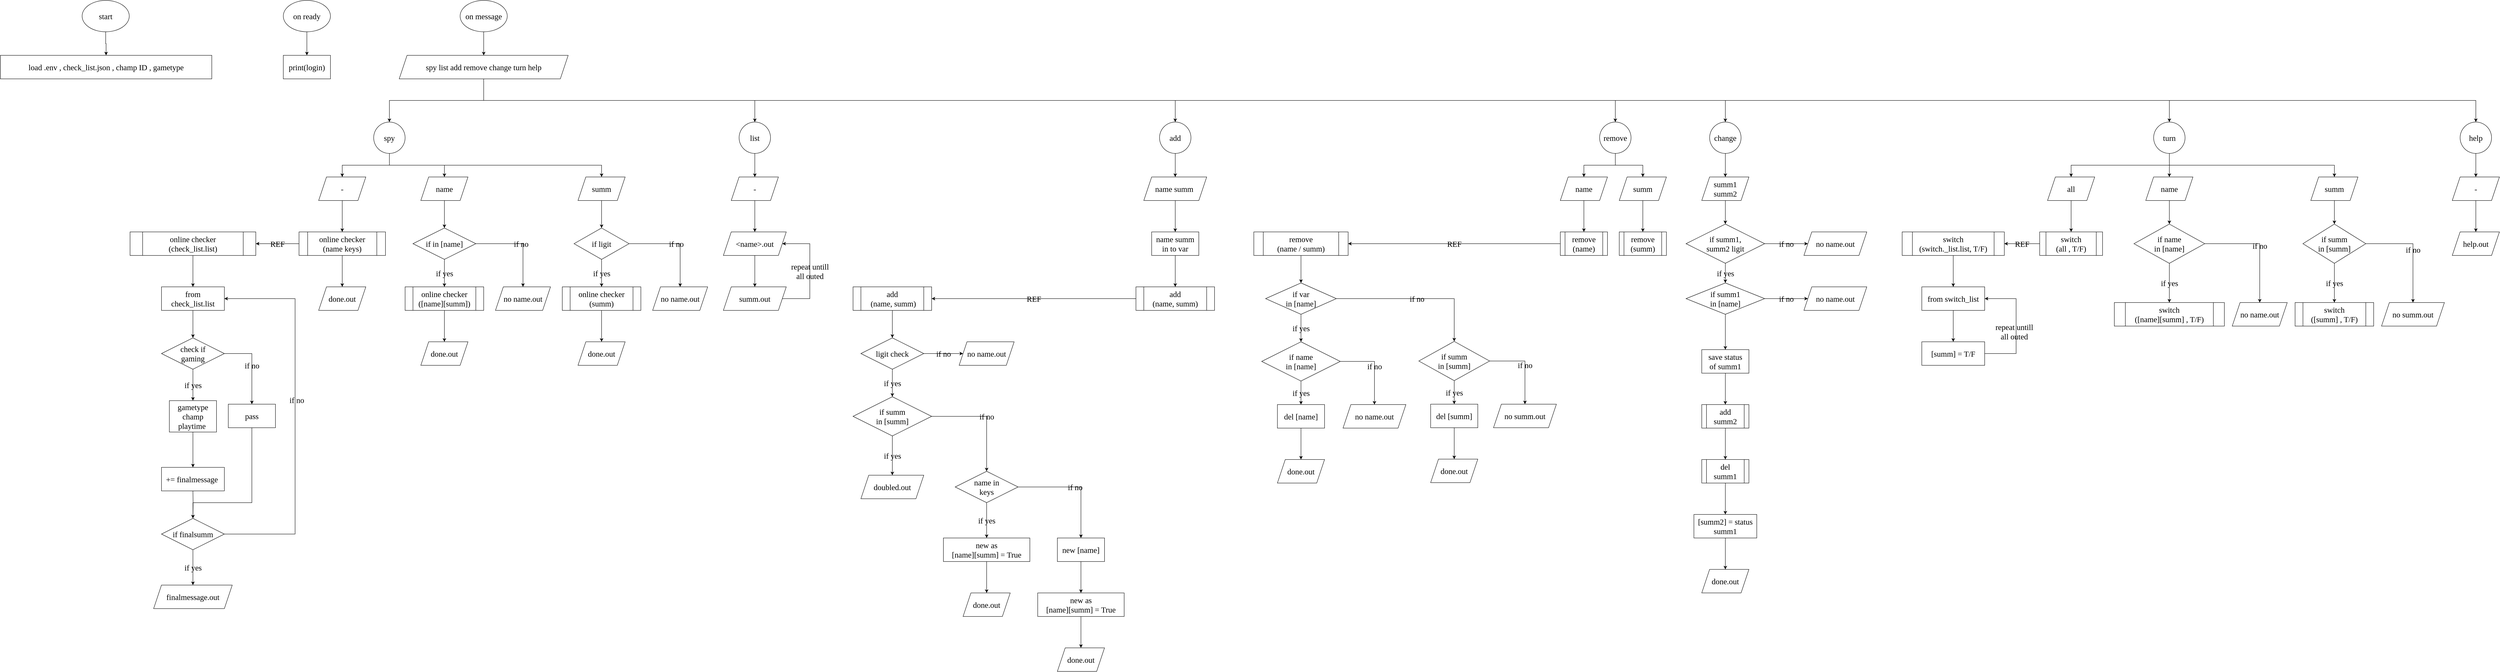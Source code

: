 <mxfile version="14.2.9" type="github">
  <diagram id="tX3UvdbEhSY9bGoHXd9f" name="Page-1">
    <mxGraphModel dx="2249" dy="762" grid="1" gridSize="10" guides="1" tooltips="1" connect="1" arrows="1" fold="1" page="1" pageScale="1" pageWidth="827" pageHeight="1169" background="none" math="0" shadow="0">
      <root>
        <mxCell id="0" />
        <mxCell id="1" parent="0" />
        <mxCell id="SMjvtxCN79PIYDQmCma3-111" value="&amp;nbsp;" style="edgeStyle=orthogonalEdgeStyle;rounded=0;orthogonalLoop=1;jettySize=auto;html=1;fontSize=20;fontFamily=Comic Sans MS;labelBackgroundColor=none;" parent="1" source="05Unn5bryS2KY0BGo1Cg-1" target="SMjvtxCN79PIYDQmCma3-110" edge="1">
          <mxGeometry relative="1" as="geometry" />
        </mxCell>
        <mxCell id="05Unn5bryS2KY0BGo1Cg-1" value="&lt;font style=&quot;font-size: 20px;&quot;&gt;start&lt;/font&gt;" style="ellipse;whiteSpace=wrap;html=1;fontSize=20;fontFamily=Comic Sans MS;fontStyle=0;labelBackgroundColor=none;" parent="1" vertex="1">
          <mxGeometry x="-582" y="130" width="120" height="80" as="geometry" />
        </mxCell>
        <mxCell id="vZP44o0aaJOrGxUDmJDb-39" style="edgeStyle=orthogonalEdgeStyle;rounded=0;orthogonalLoop=1;jettySize=auto;html=1;exitX=0.5;exitY=1;exitDx=0;exitDy=0;fontFamily=Comic Sans MS;fontSize=20;labelBackgroundColor=none;" parent="1" source="vZP44o0aaJOrGxUDmJDb-7" target="vZP44o0aaJOrGxUDmJDb-15" edge="1">
          <mxGeometry relative="1" as="geometry" />
        </mxCell>
        <mxCell id="vZP44o0aaJOrGxUDmJDb-40" style="edgeStyle=orthogonalEdgeStyle;rounded=0;orthogonalLoop=1;jettySize=auto;html=1;exitX=0.5;exitY=1;exitDx=0;exitDy=0;fontFamily=Comic Sans MS;fontSize=20;labelBackgroundColor=none;" parent="1" source="vZP44o0aaJOrGxUDmJDb-7" target="vZP44o0aaJOrGxUDmJDb-21" edge="1">
          <mxGeometry relative="1" as="geometry" />
        </mxCell>
        <mxCell id="vZP44o0aaJOrGxUDmJDb-41" style="edgeStyle=orthogonalEdgeStyle;rounded=0;orthogonalLoop=1;jettySize=auto;html=1;exitX=0.5;exitY=1;exitDx=0;exitDy=0;fontFamily=Comic Sans MS;fontSize=20;labelBackgroundColor=none;" parent="1" source="vZP44o0aaJOrGxUDmJDb-7" target="vZP44o0aaJOrGxUDmJDb-26" edge="1">
          <mxGeometry relative="1" as="geometry" />
        </mxCell>
        <mxCell id="vZP44o0aaJOrGxUDmJDb-42" style="edgeStyle=orthogonalEdgeStyle;rounded=0;orthogonalLoop=1;jettySize=auto;html=1;exitX=0.5;exitY=1;exitDx=0;exitDy=0;fontFamily=Comic Sans MS;fontSize=20;labelBackgroundColor=none;" parent="1" source="vZP44o0aaJOrGxUDmJDb-7" target="vZP44o0aaJOrGxUDmJDb-27" edge="1">
          <mxGeometry relative="1" as="geometry" />
        </mxCell>
        <mxCell id="vZP44o0aaJOrGxUDmJDb-43" style="edgeStyle=orthogonalEdgeStyle;rounded=0;orthogonalLoop=1;jettySize=auto;html=1;exitX=0.5;exitY=1;exitDx=0;exitDy=0;fontFamily=Comic Sans MS;fontSize=20;labelBackgroundColor=none;" parent="1" source="vZP44o0aaJOrGxUDmJDb-7" target="vZP44o0aaJOrGxUDmJDb-28" edge="1">
          <mxGeometry relative="1" as="geometry" />
        </mxCell>
        <mxCell id="vZP44o0aaJOrGxUDmJDb-44" style="edgeStyle=orthogonalEdgeStyle;rounded=0;orthogonalLoop=1;jettySize=auto;html=1;exitX=0.5;exitY=1;exitDx=0;exitDy=0;fontFamily=Comic Sans MS;fontSize=20;labelBackgroundColor=none;" parent="1" source="vZP44o0aaJOrGxUDmJDb-7" target="vZP44o0aaJOrGxUDmJDb-29" edge="1">
          <mxGeometry relative="1" as="geometry" />
        </mxCell>
        <mxCell id="vZP44o0aaJOrGxUDmJDb-45" style="edgeStyle=orthogonalEdgeStyle;rounded=0;orthogonalLoop=1;jettySize=auto;html=1;exitX=0.5;exitY=1;exitDx=0;exitDy=0;fontFamily=Comic Sans MS;fontSize=20;labelBackgroundColor=none;" parent="1" source="vZP44o0aaJOrGxUDmJDb-7" target="vZP44o0aaJOrGxUDmJDb-30" edge="1">
          <mxGeometry relative="1" as="geometry" />
        </mxCell>
        <mxCell id="vZP44o0aaJOrGxUDmJDb-7" value="spy list add remove change turn help" style="shape=parallelogram;perimeter=parallelogramPerimeter;whiteSpace=wrap;html=1;fixedSize=1;fontFamily=Comic Sans MS;fontSize=20;fontStyle=0;labelBackgroundColor=none;" parent="1" vertex="1">
          <mxGeometry x="225" y="270" width="430" height="60" as="geometry" />
        </mxCell>
        <mxCell id="vZP44o0aaJOrGxUDmJDb-125" value="" style="edgeStyle=orthogonalEdgeStyle;rounded=0;orthogonalLoop=1;jettySize=auto;html=1;fontFamily=Comic Sans MS;fontSize=20;labelBackgroundColor=none;" parent="1" source="vZP44o0aaJOrGxUDmJDb-9" target="vZP44o0aaJOrGxUDmJDb-124" edge="1">
          <mxGeometry relative="1" as="geometry" />
        </mxCell>
        <mxCell id="vZP44o0aaJOrGxUDmJDb-9" value="-" style="shape=parallelogram;perimeter=parallelogramPerimeter;whiteSpace=wrap;html=1;fixedSize=1;fontFamily=Comic Sans MS;fontSize=20;fontStyle=0;labelBackgroundColor=none;" parent="1" vertex="1">
          <mxGeometry x="20" y="580" width="120" height="60" as="geometry" />
        </mxCell>
        <mxCell id="vZP44o0aaJOrGxUDmJDb-139" value="" style="edgeStyle=orthogonalEdgeStyle;rounded=0;orthogonalLoop=1;jettySize=auto;html=1;fontFamily=Comic Sans MS;fontSize=20;labelBackgroundColor=none;" parent="1" source="vZP44o0aaJOrGxUDmJDb-11" target="vZP44o0aaJOrGxUDmJDb-138" edge="1">
          <mxGeometry relative="1" as="geometry" />
        </mxCell>
        <mxCell id="vZP44o0aaJOrGxUDmJDb-11" value="name" style="shape=parallelogram;perimeter=parallelogramPerimeter;whiteSpace=wrap;html=1;fixedSize=1;fontFamily=Comic Sans MS;fontSize=20;fontStyle=0;labelBackgroundColor=none;" parent="1" vertex="1">
          <mxGeometry x="280" y="580" width="120" height="60" as="geometry" />
        </mxCell>
        <mxCell id="vZP44o0aaJOrGxUDmJDb-131" value="" style="edgeStyle=orthogonalEdgeStyle;rounded=0;orthogonalLoop=1;jettySize=auto;html=1;fontFamily=Comic Sans MS;fontSize=20;labelBackgroundColor=none;" parent="1" source="vZP44o0aaJOrGxUDmJDb-13" target="vZP44o0aaJOrGxUDmJDb-130" edge="1">
          <mxGeometry relative="1" as="geometry" />
        </mxCell>
        <mxCell id="vZP44o0aaJOrGxUDmJDb-13" value="summ" style="shape=parallelogram;perimeter=parallelogramPerimeter;whiteSpace=wrap;html=1;fixedSize=1;fontFamily=Comic Sans MS;fontSize=20;fontStyle=0;labelBackgroundColor=none;" parent="1" vertex="1">
          <mxGeometry x="680" y="580" width="120" height="60" as="geometry" />
        </mxCell>
        <mxCell id="vZP44o0aaJOrGxUDmJDb-46" style="edgeStyle=orthogonalEdgeStyle;rounded=0;orthogonalLoop=1;jettySize=auto;html=1;exitX=0.5;exitY=1;exitDx=0;exitDy=0;fontFamily=Comic Sans MS;fontSize=20;labelBackgroundColor=none;" parent="1" source="vZP44o0aaJOrGxUDmJDb-15" target="vZP44o0aaJOrGxUDmJDb-9" edge="1">
          <mxGeometry relative="1" as="geometry" />
        </mxCell>
        <mxCell id="vZP44o0aaJOrGxUDmJDb-47" style="edgeStyle=orthogonalEdgeStyle;rounded=0;orthogonalLoop=1;jettySize=auto;html=1;exitX=0.5;exitY=1;exitDx=0;exitDy=0;fontFamily=Comic Sans MS;fontSize=20;labelBackgroundColor=none;" parent="1" source="vZP44o0aaJOrGxUDmJDb-15" target="vZP44o0aaJOrGxUDmJDb-11" edge="1">
          <mxGeometry relative="1" as="geometry" />
        </mxCell>
        <mxCell id="vZP44o0aaJOrGxUDmJDb-48" style="edgeStyle=orthogonalEdgeStyle;rounded=0;orthogonalLoop=1;jettySize=auto;html=1;exitX=0.5;exitY=1;exitDx=0;exitDy=0;fontFamily=Comic Sans MS;fontSize=20;labelBackgroundColor=none;" parent="1" source="vZP44o0aaJOrGxUDmJDb-15" target="vZP44o0aaJOrGxUDmJDb-13" edge="1">
          <mxGeometry relative="1" as="geometry" />
        </mxCell>
        <mxCell id="vZP44o0aaJOrGxUDmJDb-15" value="spy" style="ellipse;whiteSpace=wrap;html=1;aspect=fixed;labelBackgroundColor=none;fontSize=20;fontFamily=Comic Sans MS;horizontal=1;verticalAlign=middle;" parent="1" vertex="1">
          <mxGeometry x="160" y="440" width="80" height="80" as="geometry" />
        </mxCell>
        <mxCell id="vZP44o0aaJOrGxUDmJDb-49" style="edgeStyle=orthogonalEdgeStyle;rounded=0;orthogonalLoop=1;jettySize=auto;html=1;exitX=0.5;exitY=1;exitDx=0;exitDy=0;fontFamily=Comic Sans MS;fontSize=20;labelBackgroundColor=none;" parent="1" source="vZP44o0aaJOrGxUDmJDb-21" target="vZP44o0aaJOrGxUDmJDb-23" edge="1">
          <mxGeometry relative="1" as="geometry" />
        </mxCell>
        <mxCell id="vZP44o0aaJOrGxUDmJDb-21" value="list" style="ellipse;whiteSpace=wrap;html=1;aspect=fixed;fontSize=20;fontFamily=Comic Sans MS;labelBackgroundColor=none;" parent="1" vertex="1">
          <mxGeometry x="1090" y="440" width="80" height="80" as="geometry" />
        </mxCell>
        <mxCell id="vZP44o0aaJOrGxUDmJDb-86" value="" style="edgeStyle=orthogonalEdgeStyle;rounded=0;orthogonalLoop=1;jettySize=auto;html=1;fontFamily=Comic Sans MS;fontSize=20;labelBackgroundColor=none;" parent="1" source="vZP44o0aaJOrGxUDmJDb-23" target="vZP44o0aaJOrGxUDmJDb-85" edge="1">
          <mxGeometry relative="1" as="geometry" />
        </mxCell>
        <mxCell id="vZP44o0aaJOrGxUDmJDb-23" value="-" style="shape=parallelogram;perimeter=parallelogramPerimeter;whiteSpace=wrap;html=1;fixedSize=1;fontSize=20;fontFamily=Comic Sans MS;labelBackgroundColor=none;" parent="1" vertex="1">
          <mxGeometry x="1070" y="580" width="120" height="60" as="geometry" />
        </mxCell>
        <mxCell id="vZP44o0aaJOrGxUDmJDb-50" style="edgeStyle=orthogonalEdgeStyle;rounded=0;orthogonalLoop=1;jettySize=auto;html=1;fontFamily=Comic Sans MS;fontSize=20;labelBackgroundColor=none;" parent="1" source="vZP44o0aaJOrGxUDmJDb-26" target="vZP44o0aaJOrGxUDmJDb-31" edge="1">
          <mxGeometry relative="1" as="geometry" />
        </mxCell>
        <mxCell id="vZP44o0aaJOrGxUDmJDb-26" value="add" style="ellipse;whiteSpace=wrap;html=1;aspect=fixed;labelBackgroundColor=none;fontFamily=Comic Sans MS;fontSize=20;" parent="1" vertex="1">
          <mxGeometry x="2160" y="440" width="80" height="80" as="geometry" />
        </mxCell>
        <mxCell id="vZP44o0aaJOrGxUDmJDb-51" style="edgeStyle=orthogonalEdgeStyle;rounded=0;orthogonalLoop=1;jettySize=auto;html=1;fontFamily=Comic Sans MS;fontSize=20;labelBackgroundColor=none;" parent="1" source="vZP44o0aaJOrGxUDmJDb-27" target="vZP44o0aaJOrGxUDmJDb-32" edge="1">
          <mxGeometry relative="1" as="geometry" />
        </mxCell>
        <mxCell id="vZP44o0aaJOrGxUDmJDb-52" style="edgeStyle=orthogonalEdgeStyle;rounded=0;orthogonalLoop=1;jettySize=auto;html=1;exitX=0.5;exitY=1;exitDx=0;exitDy=0;fontFamily=Comic Sans MS;fontSize=20;labelBackgroundColor=none;" parent="1" source="vZP44o0aaJOrGxUDmJDb-27" target="vZP44o0aaJOrGxUDmJDb-33" edge="1">
          <mxGeometry relative="1" as="geometry" />
        </mxCell>
        <mxCell id="vZP44o0aaJOrGxUDmJDb-27" value="remove" style="ellipse;whiteSpace=wrap;html=1;aspect=fixed;fontSize=20;fontFamily=Comic Sans MS;labelBackgroundColor=none;" parent="1" vertex="1">
          <mxGeometry x="3280" y="440" width="80" height="80" as="geometry" />
        </mxCell>
        <mxCell id="vZP44o0aaJOrGxUDmJDb-53" style="edgeStyle=orthogonalEdgeStyle;rounded=0;orthogonalLoop=1;jettySize=auto;html=1;fontFamily=Comic Sans MS;fontSize=20;labelBackgroundColor=none;" parent="1" source="vZP44o0aaJOrGxUDmJDb-28" target="vZP44o0aaJOrGxUDmJDb-34" edge="1">
          <mxGeometry relative="1" as="geometry" />
        </mxCell>
        <mxCell id="vZP44o0aaJOrGxUDmJDb-28" value="change" style="ellipse;whiteSpace=wrap;html=1;aspect=fixed;labelBackgroundColor=none;fontFamily=Comic Sans MS;fontSize=20;" parent="1" vertex="1">
          <mxGeometry x="3560" y="440" width="80" height="80" as="geometry" />
        </mxCell>
        <mxCell id="vZP44o0aaJOrGxUDmJDb-55" style="edgeStyle=orthogonalEdgeStyle;rounded=0;orthogonalLoop=1;jettySize=auto;html=1;exitX=0.5;exitY=1;exitDx=0;exitDy=0;fontFamily=Comic Sans MS;fontSize=20;labelBackgroundColor=none;" parent="1" source="vZP44o0aaJOrGxUDmJDb-29" target="vZP44o0aaJOrGxUDmJDb-36" edge="1">
          <mxGeometry relative="1" as="geometry" />
        </mxCell>
        <mxCell id="vZP44o0aaJOrGxUDmJDb-56" style="edgeStyle=orthogonalEdgeStyle;rounded=0;orthogonalLoop=1;jettySize=auto;html=1;exitX=0.5;exitY=1;exitDx=0;exitDy=0;fontFamily=Comic Sans MS;fontSize=20;labelBackgroundColor=none;" parent="1" source="vZP44o0aaJOrGxUDmJDb-29" target="vZP44o0aaJOrGxUDmJDb-35" edge="1">
          <mxGeometry relative="1" as="geometry" />
        </mxCell>
        <mxCell id="vZP44o0aaJOrGxUDmJDb-57" style="edgeStyle=orthogonalEdgeStyle;rounded=0;orthogonalLoop=1;jettySize=auto;html=1;exitX=0.5;exitY=1;exitDx=0;exitDy=0;fontFamily=Comic Sans MS;fontSize=20;labelBackgroundColor=none;" parent="1" source="vZP44o0aaJOrGxUDmJDb-29" target="vZP44o0aaJOrGxUDmJDb-37" edge="1">
          <mxGeometry relative="1" as="geometry" />
        </mxCell>
        <mxCell id="vZP44o0aaJOrGxUDmJDb-29" value="turn" style="ellipse;whiteSpace=wrap;html=1;aspect=fixed;labelBackgroundColor=none;fontFamily=Comic Sans MS;fontSize=20;" parent="1" vertex="1">
          <mxGeometry x="4690" y="440" width="80" height="80" as="geometry" />
        </mxCell>
        <mxCell id="vZP44o0aaJOrGxUDmJDb-58" style="edgeStyle=orthogonalEdgeStyle;rounded=0;orthogonalLoop=1;jettySize=auto;html=1;exitX=0.5;exitY=1;exitDx=0;exitDy=0;fontFamily=Comic Sans MS;fontSize=20;labelBackgroundColor=none;" parent="1" source="vZP44o0aaJOrGxUDmJDb-30" target="vZP44o0aaJOrGxUDmJDb-38" edge="1">
          <mxGeometry relative="1" as="geometry" />
        </mxCell>
        <mxCell id="vZP44o0aaJOrGxUDmJDb-30" value="help" style="ellipse;whiteSpace=wrap;html=1;aspect=fixed;labelBackgroundColor=none;fontFamily=Comic Sans MS;fontSize=20;" parent="1" vertex="1">
          <mxGeometry x="5470" y="440" width="80" height="80" as="geometry" />
        </mxCell>
        <mxCell id="vZP44o0aaJOrGxUDmJDb-62" value="" style="edgeStyle=orthogonalEdgeStyle;rounded=0;orthogonalLoop=1;jettySize=auto;html=1;fontFamily=Comic Sans MS;fontSize=20;labelBackgroundColor=none;" parent="1" source="vZP44o0aaJOrGxUDmJDb-31" target="vZP44o0aaJOrGxUDmJDb-61" edge="1">
          <mxGeometry relative="1" as="geometry" />
        </mxCell>
        <mxCell id="vZP44o0aaJOrGxUDmJDb-31" value="name summ&amp;nbsp;" style="shape=parallelogram;perimeter=parallelogramPerimeter;whiteSpace=wrap;html=1;fixedSize=1;labelBackgroundColor=none;fontFamily=Comic Sans MS;fontSize=20;" parent="1" vertex="1">
          <mxGeometry x="2120" y="580" width="160" height="60" as="geometry" />
        </mxCell>
        <mxCell id="SMjvtxCN79PIYDQmCma3-76" value="" style="edgeStyle=orthogonalEdgeStyle;rounded=0;orthogonalLoop=1;jettySize=auto;html=1;fontSize=20;fontFamily=Comic Sans MS;labelBackgroundColor=none;" parent="1" source="vZP44o0aaJOrGxUDmJDb-32" target="SMjvtxCN79PIYDQmCma3-75" edge="1">
          <mxGeometry relative="1" as="geometry" />
        </mxCell>
        <mxCell id="vZP44o0aaJOrGxUDmJDb-32" value="name" style="shape=parallelogram;perimeter=parallelogramPerimeter;whiteSpace=wrap;html=1;fixedSize=1;labelBackgroundColor=none;fontFamily=Comic Sans MS;fontSize=20;" parent="1" vertex="1">
          <mxGeometry x="3180" y="580" width="120" height="60" as="geometry" />
        </mxCell>
        <mxCell id="SMjvtxCN79PIYDQmCma3-78" value="" style="edgeStyle=orthogonalEdgeStyle;rounded=0;orthogonalLoop=1;jettySize=auto;html=1;fontSize=20;fontFamily=Comic Sans MS;labelBackgroundColor=none;" parent="1" source="vZP44o0aaJOrGxUDmJDb-33" target="SMjvtxCN79PIYDQmCma3-77" edge="1">
          <mxGeometry relative="1" as="geometry" />
        </mxCell>
        <mxCell id="vZP44o0aaJOrGxUDmJDb-33" value="summ" style="shape=parallelogram;perimeter=parallelogramPerimeter;whiteSpace=wrap;html=1;fixedSize=1;labelBackgroundColor=none;fontFamily=Comic Sans MS;fontSize=20;" parent="1" vertex="1">
          <mxGeometry x="3330" y="580" width="120" height="60" as="geometry" />
        </mxCell>
        <mxCell id="SMjvtxCN79PIYDQmCma3-40" value="" style="edgeStyle=orthogonalEdgeStyle;rounded=0;orthogonalLoop=1;jettySize=auto;html=1;fontSize=20;fontFamily=Comic Sans MS;labelBackgroundColor=none;" parent="1" source="vZP44o0aaJOrGxUDmJDb-34" target="SMjvtxCN79PIYDQmCma3-39" edge="1">
          <mxGeometry relative="1" as="geometry" />
        </mxCell>
        <mxCell id="vZP44o0aaJOrGxUDmJDb-34" value="summ1&lt;br style=&quot;font-size: 20px;&quot;&gt;summ2" style="shape=parallelogram;perimeter=parallelogramPerimeter;whiteSpace=wrap;html=1;fixedSize=1;labelBackgroundColor=none;fontFamily=Comic Sans MS;fontSize=20;" parent="1" vertex="1">
          <mxGeometry x="3540" y="580" width="120" height="60" as="geometry" />
        </mxCell>
        <mxCell id="SMjvtxCN79PIYDQmCma3-95" value="" style="edgeStyle=orthogonalEdgeStyle;rounded=0;orthogonalLoop=1;jettySize=auto;html=1;fontSize=20;fontFamily=Comic Sans MS;labelBackgroundColor=none;" parent="1" source="vZP44o0aaJOrGxUDmJDb-35" target="SMjvtxCN79PIYDQmCma3-94" edge="1">
          <mxGeometry relative="1" as="geometry" />
        </mxCell>
        <mxCell id="vZP44o0aaJOrGxUDmJDb-35" value="all" style="shape=parallelogram;perimeter=parallelogramPerimeter;whiteSpace=wrap;html=1;fixedSize=1;labelBackgroundColor=none;fontFamily=Comic Sans MS;fontSize=20;" parent="1" vertex="1">
          <mxGeometry x="4420" y="580" width="120" height="60" as="geometry" />
        </mxCell>
        <mxCell id="SMjvtxCN79PIYDQmCma3-97" value="" style="edgeStyle=orthogonalEdgeStyle;rounded=0;orthogonalLoop=1;jettySize=auto;html=1;fontSize=20;fontFamily=Comic Sans MS;labelBackgroundColor=none;" parent="1" source="vZP44o0aaJOrGxUDmJDb-36" target="SMjvtxCN79PIYDQmCma3-96" edge="1">
          <mxGeometry relative="1" as="geometry" />
        </mxCell>
        <mxCell id="vZP44o0aaJOrGxUDmJDb-36" value="name" style="shape=parallelogram;perimeter=parallelogramPerimeter;whiteSpace=wrap;html=1;fixedSize=1;labelBackgroundColor=none;fontFamily=Comic Sans MS;fontSize=20;" parent="1" vertex="1">
          <mxGeometry x="4670" y="580" width="120" height="60" as="geometry" />
        </mxCell>
        <mxCell id="SMjvtxCN79PIYDQmCma3-104" value="" style="edgeStyle=orthogonalEdgeStyle;rounded=0;orthogonalLoop=1;jettySize=auto;html=1;fontSize=20;fontFamily=Comic Sans MS;labelBackgroundColor=none;" parent="1" source="vZP44o0aaJOrGxUDmJDb-37" target="SMjvtxCN79PIYDQmCma3-103" edge="1">
          <mxGeometry relative="1" as="geometry" />
        </mxCell>
        <mxCell id="vZP44o0aaJOrGxUDmJDb-37" value="summ" style="shape=parallelogram;perimeter=parallelogramPerimeter;whiteSpace=wrap;html=1;fixedSize=1;labelBackgroundColor=none;fontFamily=Comic Sans MS;fontSize=20;" parent="1" vertex="1">
          <mxGeometry x="5090" y="580" width="120" height="60" as="geometry" />
        </mxCell>
        <mxCell id="vZP44o0aaJOrGxUDmJDb-60" value="" style="edgeStyle=orthogonalEdgeStyle;rounded=0;orthogonalLoop=1;jettySize=auto;html=1;fontFamily=Comic Sans MS;fontSize=20;labelBackgroundColor=none;" parent="1" source="vZP44o0aaJOrGxUDmJDb-38" target="vZP44o0aaJOrGxUDmJDb-59" edge="1">
          <mxGeometry relative="1" as="geometry" />
        </mxCell>
        <mxCell id="vZP44o0aaJOrGxUDmJDb-38" value="-" style="shape=parallelogram;perimeter=parallelogramPerimeter;whiteSpace=wrap;html=1;fixedSize=1;labelBackgroundColor=none;fontFamily=Comic Sans MS;fontSize=20;" parent="1" vertex="1">
          <mxGeometry x="5450" y="580" width="120" height="60" as="geometry" />
        </mxCell>
        <mxCell id="vZP44o0aaJOrGxUDmJDb-59" value="help.out" style="shape=parallelogram;perimeter=parallelogramPerimeter;whiteSpace=wrap;html=1;fixedSize=1;labelBackgroundColor=none;fontFamily=Comic Sans MS;fontSize=20;" parent="1" vertex="1">
          <mxGeometry x="5450" y="720" width="120" height="60" as="geometry" />
        </mxCell>
        <mxCell id="SMjvtxCN79PIYDQmCma3-67" value="" style="edgeStyle=orthogonalEdgeStyle;rounded=0;orthogonalLoop=1;jettySize=auto;html=1;fontSize=20;fontFamily=Comic Sans MS;labelBackgroundColor=none;" parent="1" source="vZP44o0aaJOrGxUDmJDb-61" target="SMjvtxCN79PIYDQmCma3-66" edge="1">
          <mxGeometry relative="1" as="geometry" />
        </mxCell>
        <mxCell id="vZP44o0aaJOrGxUDmJDb-61" value="name summ&lt;br style=&quot;font-size: 20px;&quot;&gt;in to var" style="whiteSpace=wrap;html=1;fontFamily=Comic Sans MS;fontSize=20;labelBackgroundColor=none;" parent="1" vertex="1">
          <mxGeometry x="2140" y="720" width="120" height="60" as="geometry" />
        </mxCell>
        <mxCell id="vZP44o0aaJOrGxUDmJDb-80" value="if no" style="edgeStyle=orthogonalEdgeStyle;rounded=0;orthogonalLoop=1;jettySize=auto;html=1;fontFamily=Comic Sans MS;fontSize=20;labelBackgroundColor=none;" parent="1" source="vZP44o0aaJOrGxUDmJDb-63" target="vZP44o0aaJOrGxUDmJDb-79" edge="1">
          <mxGeometry relative="1" as="geometry" />
        </mxCell>
        <mxCell id="SMjvtxCN79PIYDQmCma3-60" value="if yes" style="edgeStyle=orthogonalEdgeStyle;rounded=0;orthogonalLoop=1;jettySize=auto;html=1;fontSize=20;fontFamily=Comic Sans MS;labelBackgroundColor=none;" parent="1" source="vZP44o0aaJOrGxUDmJDb-63" target="SMjvtxCN79PIYDQmCma3-59" edge="1">
          <mxGeometry relative="1" as="geometry" />
        </mxCell>
        <mxCell id="vZP44o0aaJOrGxUDmJDb-63" value="ligit check" style="rhombus;whiteSpace=wrap;html=1;fontFamily=Comic Sans MS;fontSize=20;labelBackgroundColor=none;" parent="1" vertex="1">
          <mxGeometry x="1400" y="990" width="160" height="80" as="geometry" />
        </mxCell>
        <mxCell id="vZP44o0aaJOrGxUDmJDb-78" value="if yes" style="edgeStyle=orthogonalEdgeStyle;rounded=0;orthogonalLoop=1;jettySize=auto;html=1;fontFamily=Comic Sans MS;fontSize=20;labelBackgroundColor=none;" parent="1" source="vZP44o0aaJOrGxUDmJDb-73" target="vZP44o0aaJOrGxUDmJDb-77" edge="1">
          <mxGeometry relative="1" as="geometry" />
        </mxCell>
        <mxCell id="vZP44o0aaJOrGxUDmJDb-82" value="if no" style="edgeStyle=orthogonalEdgeStyle;rounded=0;orthogonalLoop=1;jettySize=auto;html=1;fontFamily=Comic Sans MS;fontSize=20;labelBackgroundColor=none;" parent="1" source="vZP44o0aaJOrGxUDmJDb-73" target="vZP44o0aaJOrGxUDmJDb-81" edge="1">
          <mxGeometry relative="1" as="geometry" />
        </mxCell>
        <mxCell id="vZP44o0aaJOrGxUDmJDb-73" value="name in&lt;br style=&quot;font-size: 20px;&quot;&gt;keys" style="rhombus;whiteSpace=wrap;html=1;fontFamily=Comic Sans MS;fontSize=20;labelBackgroundColor=none;" parent="1" vertex="1">
          <mxGeometry x="1640" y="1330" width="160" height="80" as="geometry" />
        </mxCell>
        <mxCell id="SMjvtxCN79PIYDQmCma3-32" value="" style="edgeStyle=orthogonalEdgeStyle;rounded=0;orthogonalLoop=1;jettySize=auto;html=1;fontSize=20;fontFamily=Comic Sans MS;labelBackgroundColor=none;" parent="1" source="vZP44o0aaJOrGxUDmJDb-77" target="SMjvtxCN79PIYDQmCma3-31" edge="1">
          <mxGeometry relative="1" as="geometry" />
        </mxCell>
        <mxCell id="vZP44o0aaJOrGxUDmJDb-77" value="new as&lt;br style=&quot;font-size: 20px;&quot;&gt;[name][summ] = True" style="whiteSpace=wrap;html=1;fontFamily=Comic Sans MS;fontSize=20;labelBackgroundColor=none;" parent="1" vertex="1">
          <mxGeometry x="1610" y="1500" width="220" height="60" as="geometry" />
        </mxCell>
        <mxCell id="vZP44o0aaJOrGxUDmJDb-79" value="no name.out" style="shape=parallelogram;perimeter=parallelogramPerimeter;whiteSpace=wrap;html=1;fixedSize=1;fontFamily=Comic Sans MS;fontSize=20;labelBackgroundColor=none;" parent="1" vertex="1">
          <mxGeometry x="1650" y="1000" width="140" height="60" as="geometry" />
        </mxCell>
        <mxCell id="vZP44o0aaJOrGxUDmJDb-84" value="" style="edgeStyle=orthogonalEdgeStyle;rounded=0;orthogonalLoop=1;jettySize=auto;html=1;fontFamily=Comic Sans MS;fontSize=20;labelBackgroundColor=none;" parent="1" source="vZP44o0aaJOrGxUDmJDb-81" target="vZP44o0aaJOrGxUDmJDb-83" edge="1">
          <mxGeometry relative="1" as="geometry" />
        </mxCell>
        <mxCell id="vZP44o0aaJOrGxUDmJDb-81" value="new [name]" style="whiteSpace=wrap;html=1;fontFamily=Comic Sans MS;fontSize=20;labelBackgroundColor=none;" parent="1" vertex="1">
          <mxGeometry x="1900" y="1500" width="120" height="60" as="geometry" />
        </mxCell>
        <mxCell id="SMjvtxCN79PIYDQmCma3-34" value="" style="edgeStyle=orthogonalEdgeStyle;rounded=0;orthogonalLoop=1;jettySize=auto;html=1;fontSize=20;fontFamily=Comic Sans MS;labelBackgroundColor=none;" parent="1" source="vZP44o0aaJOrGxUDmJDb-83" target="SMjvtxCN79PIYDQmCma3-33" edge="1">
          <mxGeometry relative="1" as="geometry" />
        </mxCell>
        <mxCell id="vZP44o0aaJOrGxUDmJDb-83" value="new as&lt;br style=&quot;font-size: 20px;&quot;&gt;[name][summ] = True" style="whiteSpace=wrap;html=1;fontFamily=Comic Sans MS;fontSize=20;labelBackgroundColor=none;" parent="1" vertex="1">
          <mxGeometry x="1850" y="1640" width="220" height="60" as="geometry" />
        </mxCell>
        <mxCell id="vZP44o0aaJOrGxUDmJDb-88" value="" style="edgeStyle=orthogonalEdgeStyle;rounded=0;orthogonalLoop=1;jettySize=auto;html=1;fontFamily=Comic Sans MS;fontSize=20;labelBackgroundColor=none;" parent="1" source="vZP44o0aaJOrGxUDmJDb-85" target="vZP44o0aaJOrGxUDmJDb-87" edge="1">
          <mxGeometry relative="1" as="geometry" />
        </mxCell>
        <mxCell id="vZP44o0aaJOrGxUDmJDb-85" value="&amp;lt;name&amp;gt;.out" style="shape=parallelogram;perimeter=parallelogramPerimeter;whiteSpace=wrap;html=1;fixedSize=1;fontSize=20;fontFamily=Comic Sans MS;labelBackgroundColor=none;" parent="1" vertex="1">
          <mxGeometry x="1050" y="720" width="160" height="60" as="geometry" />
        </mxCell>
        <mxCell id="vZP44o0aaJOrGxUDmJDb-96" value="repeat untill&lt;br style=&quot;font-size: 20px;&quot;&gt;all outed" style="edgeStyle=orthogonalEdgeStyle;rounded=0;orthogonalLoop=1;jettySize=auto;html=1;fontFamily=Comic Sans MS;fontSize=20;labelBackgroundColor=none;" parent="1" source="vZP44o0aaJOrGxUDmJDb-87" target="vZP44o0aaJOrGxUDmJDb-85" edge="1">
          <mxGeometry relative="1" as="geometry">
            <Array as="points">
              <mxPoint x="1270" y="890" />
              <mxPoint x="1270" y="750.0" />
            </Array>
          </mxGeometry>
        </mxCell>
        <mxCell id="vZP44o0aaJOrGxUDmJDb-87" value="summ.out" style="shape=parallelogram;perimeter=parallelogramPerimeter;whiteSpace=wrap;html=1;fixedSize=1;fontSize=20;fontFamily=Comic Sans MS;labelBackgroundColor=none;" parent="1" vertex="1">
          <mxGeometry x="1050" y="860" width="160" height="60" as="geometry" />
        </mxCell>
        <mxCell id="vZP44o0aaJOrGxUDmJDb-100" value="" style="edgeStyle=orthogonalEdgeStyle;rounded=0;orthogonalLoop=1;jettySize=auto;html=1;fontFamily=Comic Sans MS;fontSize=20;labelBackgroundColor=none;" parent="1" source="vZP44o0aaJOrGxUDmJDb-97" target="vZP44o0aaJOrGxUDmJDb-99" edge="1">
          <mxGeometry relative="1" as="geometry" />
        </mxCell>
        <mxCell id="vZP44o0aaJOrGxUDmJDb-97" value="from&lt;br style=&quot;font-size: 20px;&quot;&gt;check_list.list" style="whiteSpace=wrap;html=1;fontFamily=Comic Sans MS;fontSize=20;fontStyle=0;labelBackgroundColor=none;" parent="1" vertex="1">
          <mxGeometry x="-380" y="860" width="160" height="60" as="geometry" />
        </mxCell>
        <mxCell id="vZP44o0aaJOrGxUDmJDb-102" value="if yes" style="edgeStyle=orthogonalEdgeStyle;rounded=0;orthogonalLoop=1;jettySize=auto;html=1;fontFamily=Comic Sans MS;fontSize=20;labelBackgroundColor=none;" parent="1" source="vZP44o0aaJOrGxUDmJDb-99" target="vZP44o0aaJOrGxUDmJDb-101" edge="1">
          <mxGeometry relative="1" as="geometry" />
        </mxCell>
        <mxCell id="vZP44o0aaJOrGxUDmJDb-107" value="if no" style="edgeStyle=orthogonalEdgeStyle;rounded=0;orthogonalLoop=1;jettySize=auto;html=1;fontFamily=Comic Sans MS;fontSize=20;labelBackgroundColor=none;" parent="1" source="vZP44o0aaJOrGxUDmJDb-99" target="vZP44o0aaJOrGxUDmJDb-106" edge="1">
          <mxGeometry relative="1" as="geometry" />
        </mxCell>
        <mxCell id="vZP44o0aaJOrGxUDmJDb-99" value="check if&lt;br style=&quot;font-size: 20px;&quot;&gt;gaming" style="rhombus;whiteSpace=wrap;html=1;fontFamily=Comic Sans MS;fontSize=20;fontStyle=0;labelBackgroundColor=none;" parent="1" vertex="1">
          <mxGeometry x="-380" y="990" width="160" height="80" as="geometry" />
        </mxCell>
        <mxCell id="SMjvtxCN79PIYDQmCma3-2" value="" style="edgeStyle=orthogonalEdgeStyle;rounded=0;orthogonalLoop=1;jettySize=auto;html=1;fontSize=20;fontFamily=Comic Sans MS;labelBackgroundColor=none;" parent="1" source="vZP44o0aaJOrGxUDmJDb-101" target="SMjvtxCN79PIYDQmCma3-1" edge="1">
          <mxGeometry relative="1" as="geometry" />
        </mxCell>
        <mxCell id="vZP44o0aaJOrGxUDmJDb-101" value="gametype&lt;br style=&quot;font-size: 20px;&quot;&gt;champ&lt;br style=&quot;font-size: 20px;&quot;&gt;playtime&amp;nbsp;" style="whiteSpace=wrap;html=1;fontFamily=Comic Sans MS;fontSize=20;fontStyle=0;labelBackgroundColor=none;" parent="1" vertex="1">
          <mxGeometry x="-360" y="1150" width="120" height="80" as="geometry" />
        </mxCell>
        <mxCell id="vZP44o0aaJOrGxUDmJDb-110" value="" style="edgeStyle=orthogonalEdgeStyle;rounded=0;orthogonalLoop=1;jettySize=auto;html=1;fontFamily=Comic Sans MS;fontSize=20;labelBackgroundColor=none;" parent="1" target="vZP44o0aaJOrGxUDmJDb-109" edge="1">
          <mxGeometry relative="1" as="geometry">
            <mxPoint x="-300" y="1380" as="sourcePoint" />
          </mxGeometry>
        </mxCell>
        <mxCell id="SMjvtxCN79PIYDQmCma3-3" style="edgeStyle=orthogonalEdgeStyle;rounded=0;orthogonalLoop=1;jettySize=auto;html=1;entryX=0.5;entryY=0;entryDx=0;entryDy=0;fontSize=20;fontFamily=Comic Sans MS;labelBackgroundColor=none;" parent="1" source="vZP44o0aaJOrGxUDmJDb-106" target="vZP44o0aaJOrGxUDmJDb-109" edge="1">
          <mxGeometry relative="1" as="geometry">
            <Array as="points">
              <mxPoint x="-150" y="1410" />
              <mxPoint x="-300" y="1410" />
            </Array>
          </mxGeometry>
        </mxCell>
        <mxCell id="vZP44o0aaJOrGxUDmJDb-106" value="pass" style="whiteSpace=wrap;html=1;fontFamily=Comic Sans MS;fontSize=20;fontStyle=0;labelBackgroundColor=none;" parent="1" vertex="1">
          <mxGeometry x="-210" y="1159" width="120" height="60" as="geometry" />
        </mxCell>
        <mxCell id="vZP44o0aaJOrGxUDmJDb-111" style="edgeStyle=orthogonalEdgeStyle;rounded=0;orthogonalLoop=1;jettySize=auto;html=1;fontFamily=Comic Sans MS;fontSize=20;labelBackgroundColor=none;" parent="1" source="vZP44o0aaJOrGxUDmJDb-109" target="vZP44o0aaJOrGxUDmJDb-97" edge="1">
          <mxGeometry relative="1" as="geometry">
            <Array as="points">
              <mxPoint x="-40" y="1490" />
              <mxPoint x="-40" y="890" />
            </Array>
          </mxGeometry>
        </mxCell>
        <mxCell id="vZP44o0aaJOrGxUDmJDb-112" value="if no" style="edgeLabel;html=1;align=center;verticalAlign=middle;resizable=0;points=[];fontSize=20;fontFamily=Comic Sans MS;labelBackgroundColor=none;" parent="vZP44o0aaJOrGxUDmJDb-111" vertex="1" connectable="0">
          <mxGeometry x="0.088" y="-4" relative="1" as="geometry">
            <mxPoint as="offset" />
          </mxGeometry>
        </mxCell>
        <mxCell id="vZP44o0aaJOrGxUDmJDb-114" value="if yes" style="edgeStyle=orthogonalEdgeStyle;rounded=0;orthogonalLoop=1;jettySize=auto;html=1;fontFamily=Comic Sans MS;fontSize=20;labelBackgroundColor=none;" parent="1" source="vZP44o0aaJOrGxUDmJDb-109" target="vZP44o0aaJOrGxUDmJDb-113" edge="1">
          <mxGeometry relative="1" as="geometry" />
        </mxCell>
        <mxCell id="vZP44o0aaJOrGxUDmJDb-109" value="if finalsumm" style="rhombus;whiteSpace=wrap;html=1;fontFamily=Comic Sans MS;fontSize=20;fontStyle=0;labelBackgroundColor=none;" parent="1" vertex="1">
          <mxGeometry x="-380" y="1450" width="160" height="80" as="geometry" />
        </mxCell>
        <mxCell id="vZP44o0aaJOrGxUDmJDb-113" value="finalmessage.out" style="shape=parallelogram;perimeter=parallelogramPerimeter;whiteSpace=wrap;html=1;fixedSize=1;fontFamily=Comic Sans MS;fontSize=20;fontStyle=0;labelBackgroundColor=none;" parent="1" vertex="1">
          <mxGeometry x="-400" y="1620" width="200" height="60" as="geometry" />
        </mxCell>
        <mxCell id="vZP44o0aaJOrGxUDmJDb-123" style="edgeStyle=orthogonalEdgeStyle;rounded=0;orthogonalLoop=1;jettySize=auto;html=1;entryX=0.5;entryY=0;entryDx=0;entryDy=0;fontFamily=Comic Sans MS;fontSize=20;labelBackgroundColor=none;" parent="1" source="vZP44o0aaJOrGxUDmJDb-120" target="vZP44o0aaJOrGxUDmJDb-97" edge="1">
          <mxGeometry relative="1" as="geometry" />
        </mxCell>
        <mxCell id="vZP44o0aaJOrGxUDmJDb-120" value="online checker&lt;br style=&quot;font-size: 20px;&quot;&gt;(check_list.list)" style="shape=process;whiteSpace=wrap;html=1;backgroundOutline=1;labelBackgroundColor=none;fontFamily=Comic Sans MS;fontSize=20;" parent="1" vertex="1">
          <mxGeometry x="-460" y="720" width="320" height="60" as="geometry" />
        </mxCell>
        <mxCell id="SMjvtxCN79PIYDQmCma3-21" value="" style="edgeStyle=orthogonalEdgeStyle;rounded=0;orthogonalLoop=1;jettySize=auto;html=1;fontSize=20;fontFamily=Comic Sans MS;labelBackgroundColor=none;" parent="1" source="vZP44o0aaJOrGxUDmJDb-124" target="SMjvtxCN79PIYDQmCma3-20" edge="1">
          <mxGeometry relative="1" as="geometry" />
        </mxCell>
        <mxCell id="SMjvtxCN79PIYDQmCma3-86" value="REF" style="edgeStyle=orthogonalEdgeStyle;rounded=0;orthogonalLoop=1;jettySize=auto;html=1;entryX=1;entryY=0.5;entryDx=0;entryDy=0;fontSize=20;fontFamily=Comic Sans MS;labelBackgroundColor=none;" parent="1" source="vZP44o0aaJOrGxUDmJDb-124" target="vZP44o0aaJOrGxUDmJDb-120" edge="1">
          <mxGeometry relative="1" as="geometry" />
        </mxCell>
        <mxCell id="vZP44o0aaJOrGxUDmJDb-124" value="online checker&lt;br style=&quot;font-size: 20px;&quot;&gt;(name keys)" style="shape=process;whiteSpace=wrap;html=1;backgroundOutline=1;fontFamily=Comic Sans MS;fontSize=20;fontStyle=0;labelBackgroundColor=none;" parent="1" vertex="1">
          <mxGeometry x="-30" y="720" width="220" height="60" as="geometry" />
        </mxCell>
        <mxCell id="SMjvtxCN79PIYDQmCma3-23" value="" style="edgeStyle=orthogonalEdgeStyle;rounded=0;orthogonalLoop=1;jettySize=auto;html=1;fontSize=20;fontFamily=Comic Sans MS;labelBackgroundColor=none;" parent="1" source="vZP44o0aaJOrGxUDmJDb-126" target="SMjvtxCN79PIYDQmCma3-22" edge="1">
          <mxGeometry relative="1" as="geometry" />
        </mxCell>
        <mxCell id="vZP44o0aaJOrGxUDmJDb-126" value="online checker&lt;br style=&quot;font-size: 20px;&quot;&gt;([name][summ])" style="shape=process;whiteSpace=wrap;html=1;backgroundOutline=1;fontFamily=Comic Sans MS;fontSize=20;fontStyle=0;labelBackgroundColor=none;" parent="1" vertex="1">
          <mxGeometry x="240" y="860" width="200" height="60" as="geometry" />
        </mxCell>
        <mxCell id="SMjvtxCN79PIYDQmCma3-25" value="" style="edgeStyle=orthogonalEdgeStyle;rounded=0;orthogonalLoop=1;jettySize=auto;html=1;fontSize=20;fontFamily=Comic Sans MS;labelBackgroundColor=none;" parent="1" source="vZP44o0aaJOrGxUDmJDb-128" target="SMjvtxCN79PIYDQmCma3-24" edge="1">
          <mxGeometry relative="1" as="geometry" />
        </mxCell>
        <mxCell id="vZP44o0aaJOrGxUDmJDb-128" value="online checker&lt;br style=&quot;font-size: 20px;&quot;&gt;(summ)" style="shape=process;whiteSpace=wrap;html=1;backgroundOutline=1;fontFamily=Comic Sans MS;fontSize=20;fontStyle=0;labelBackgroundColor=none;" parent="1" vertex="1">
          <mxGeometry x="640" y="860" width="200" height="60" as="geometry" />
        </mxCell>
        <mxCell id="vZP44o0aaJOrGxUDmJDb-132" value="if yes" style="edgeStyle=orthogonalEdgeStyle;rounded=0;orthogonalLoop=1;jettySize=auto;html=1;exitX=0.5;exitY=1;exitDx=0;exitDy=0;entryX=0.5;entryY=0;entryDx=0;entryDy=0;fontFamily=Comic Sans MS;fontSize=20;labelBackgroundColor=none;" parent="1" source="vZP44o0aaJOrGxUDmJDb-130" target="vZP44o0aaJOrGxUDmJDb-128" edge="1">
          <mxGeometry relative="1" as="geometry" />
        </mxCell>
        <mxCell id="vZP44o0aaJOrGxUDmJDb-137" value="if no" style="edgeStyle=orthogonalEdgeStyle;rounded=0;orthogonalLoop=1;jettySize=auto;html=1;fontFamily=Comic Sans MS;fontSize=20;labelBackgroundColor=none;" parent="1" source="vZP44o0aaJOrGxUDmJDb-130" target="vZP44o0aaJOrGxUDmJDb-136" edge="1">
          <mxGeometry relative="1" as="geometry" />
        </mxCell>
        <mxCell id="vZP44o0aaJOrGxUDmJDb-130" value="if ligit" style="rhombus;whiteSpace=wrap;html=1;fontFamily=Comic Sans MS;fontSize=20;fontStyle=0;labelBackgroundColor=none;" parent="1" vertex="1">
          <mxGeometry x="670" y="710" width="140" height="80" as="geometry" />
        </mxCell>
        <mxCell id="vZP44o0aaJOrGxUDmJDb-136" value="no name.out" style="shape=parallelogram;perimeter=parallelogramPerimeter;whiteSpace=wrap;html=1;fixedSize=1;fontFamily=Comic Sans MS;fontSize=20;fontStyle=0;labelBackgroundColor=none;" parent="1" vertex="1">
          <mxGeometry x="870" y="860" width="140" height="60" as="geometry" />
        </mxCell>
        <mxCell id="vZP44o0aaJOrGxUDmJDb-140" value="if yes" style="edgeStyle=orthogonalEdgeStyle;rounded=0;orthogonalLoop=1;jettySize=auto;html=1;entryX=0.5;entryY=0;entryDx=0;entryDy=0;fontFamily=Comic Sans MS;fontSize=20;labelBackgroundColor=none;" parent="1" source="vZP44o0aaJOrGxUDmJDb-138" target="vZP44o0aaJOrGxUDmJDb-126" edge="1">
          <mxGeometry relative="1" as="geometry" />
        </mxCell>
        <mxCell id="vZP44o0aaJOrGxUDmJDb-142" value="if no" style="edgeStyle=orthogonalEdgeStyle;rounded=0;orthogonalLoop=1;jettySize=auto;html=1;fontFamily=Comic Sans MS;fontSize=20;labelBackgroundColor=none;" parent="1" source="vZP44o0aaJOrGxUDmJDb-138" target="vZP44o0aaJOrGxUDmJDb-141" edge="1">
          <mxGeometry relative="1" as="geometry" />
        </mxCell>
        <mxCell id="vZP44o0aaJOrGxUDmJDb-138" value="if in [name]" style="rhombus;whiteSpace=wrap;html=1;fontFamily=Comic Sans MS;fontSize=20;fontStyle=0;labelBackgroundColor=none;" parent="1" vertex="1">
          <mxGeometry x="260" y="710" width="160" height="80" as="geometry" />
        </mxCell>
        <mxCell id="vZP44o0aaJOrGxUDmJDb-141" value="no name.out" style="shape=parallelogram;perimeter=parallelogramPerimeter;whiteSpace=wrap;html=1;fixedSize=1;fontFamily=Comic Sans MS;fontSize=20;fontStyle=0;labelBackgroundColor=none;" parent="1" vertex="1">
          <mxGeometry x="470" y="860" width="140" height="60" as="geometry" />
        </mxCell>
        <mxCell id="SMjvtxCN79PIYDQmCma3-1" value="&lt;span style=&quot;font-size: 20px;&quot;&gt;+= finalmessage&amp;nbsp;&lt;/span&gt;" style="whiteSpace=wrap;html=1;fontFamily=Comic Sans MS;fontSize=20;fontStyle=0;labelBackgroundColor=none;" parent="1" vertex="1">
          <mxGeometry x="-380" y="1320" width="160" height="60" as="geometry" />
        </mxCell>
        <mxCell id="SMjvtxCN79PIYDQmCma3-11" value="if yes" style="edgeStyle=orthogonalEdgeStyle;rounded=0;orthogonalLoop=1;jettySize=auto;html=1;fontSize=20;fontFamily=Comic Sans MS;labelBackgroundColor=none;" parent="1" source="SMjvtxCN79PIYDQmCma3-8" target="SMjvtxCN79PIYDQmCma3-10" edge="1">
          <mxGeometry relative="1" as="geometry" />
        </mxCell>
        <mxCell id="SMjvtxCN79PIYDQmCma3-13" value="if no" style="edgeStyle=orthogonalEdgeStyle;rounded=0;orthogonalLoop=1;jettySize=auto;html=1;fontSize=20;fontFamily=Comic Sans MS;labelBackgroundColor=none;" parent="1" source="SMjvtxCN79PIYDQmCma3-8" target="SMjvtxCN79PIYDQmCma3-12" edge="1">
          <mxGeometry relative="1" as="geometry" />
        </mxCell>
        <mxCell id="SMjvtxCN79PIYDQmCma3-8" value="if name &lt;br style=&quot;font-size: 20px;&quot;&gt;in [name]" style="rhombus;whiteSpace=wrap;html=1;fontFamily=Comic Sans MS;fontSize=20;labelBackgroundColor=none;" parent="1" vertex="1">
          <mxGeometry x="2420" y="1000" width="200" height="100" as="geometry" />
        </mxCell>
        <mxCell id="SMjvtxCN79PIYDQmCma3-36" value="" style="edgeStyle=orthogonalEdgeStyle;rounded=0;orthogonalLoop=1;jettySize=auto;html=1;fontSize=20;fontFamily=Comic Sans MS;labelBackgroundColor=none;" parent="1" source="SMjvtxCN79PIYDQmCma3-10" target="SMjvtxCN79PIYDQmCma3-35" edge="1">
          <mxGeometry relative="1" as="geometry" />
        </mxCell>
        <mxCell id="SMjvtxCN79PIYDQmCma3-10" value="del [name]" style="whiteSpace=wrap;html=1;fontFamily=Comic Sans MS;fontSize=20;labelBackgroundColor=none;" parent="1" vertex="1">
          <mxGeometry x="2460" y="1160" width="120" height="60" as="geometry" />
        </mxCell>
        <mxCell id="SMjvtxCN79PIYDQmCma3-12" value="no name.out" style="shape=parallelogram;perimeter=parallelogramPerimeter;whiteSpace=wrap;html=1;fixedSize=1;fontFamily=Comic Sans MS;fontSize=20;labelBackgroundColor=none;" parent="1" vertex="1">
          <mxGeometry x="2627" y="1160" width="160" height="60" as="geometry" />
        </mxCell>
        <mxCell id="SMjvtxCN79PIYDQmCma3-17" value="if yes" style="edgeStyle=orthogonalEdgeStyle;rounded=0;orthogonalLoop=1;jettySize=auto;html=1;fontSize=20;fontFamily=Comic Sans MS;labelBackgroundColor=none;" parent="1" source="SMjvtxCN79PIYDQmCma3-14" target="SMjvtxCN79PIYDQmCma3-16" edge="1">
          <mxGeometry relative="1" as="geometry" />
        </mxCell>
        <mxCell id="SMjvtxCN79PIYDQmCma3-19" value="if no" style="edgeStyle=orthogonalEdgeStyle;rounded=0;orthogonalLoop=1;jettySize=auto;html=1;fontSize=20;fontFamily=Comic Sans MS;labelBackgroundColor=none;" parent="1" source="SMjvtxCN79PIYDQmCma3-14" target="SMjvtxCN79PIYDQmCma3-18" edge="1">
          <mxGeometry relative="1" as="geometry" />
        </mxCell>
        <mxCell id="SMjvtxCN79PIYDQmCma3-14" value="if summ&lt;br style=&quot;font-size: 20px;&quot;&gt;in [summ]" style="rhombus;whiteSpace=wrap;html=1;fontFamily=Comic Sans MS;fontSize=20;labelBackgroundColor=none;" parent="1" vertex="1">
          <mxGeometry x="2820" y="999" width="180" height="100" as="geometry" />
        </mxCell>
        <mxCell id="SMjvtxCN79PIYDQmCma3-38" value="" style="edgeStyle=orthogonalEdgeStyle;rounded=0;orthogonalLoop=1;jettySize=auto;html=1;fontSize=20;fontFamily=Comic Sans MS;labelBackgroundColor=none;" parent="1" source="SMjvtxCN79PIYDQmCma3-16" target="SMjvtxCN79PIYDQmCma3-37" edge="1">
          <mxGeometry relative="1" as="geometry" />
        </mxCell>
        <mxCell id="SMjvtxCN79PIYDQmCma3-16" value="del [summ]" style="whiteSpace=wrap;html=1;fontFamily=Comic Sans MS;fontSize=20;labelBackgroundColor=none;" parent="1" vertex="1">
          <mxGeometry x="2850" y="1159" width="120" height="60" as="geometry" />
        </mxCell>
        <mxCell id="SMjvtxCN79PIYDQmCma3-18" value="no summ.out" style="shape=parallelogram;perimeter=parallelogramPerimeter;whiteSpace=wrap;html=1;fixedSize=1;fontFamily=Comic Sans MS;fontSize=20;labelBackgroundColor=none;" parent="1" vertex="1">
          <mxGeometry x="3010" y="1159" width="160" height="60" as="geometry" />
        </mxCell>
        <mxCell id="SMjvtxCN79PIYDQmCma3-20" value="done.out" style="shape=parallelogram;perimeter=parallelogramPerimeter;whiteSpace=wrap;html=1;fixedSize=1;fontFamily=Comic Sans MS;fontSize=20;fontStyle=0;labelBackgroundColor=none;" parent="1" vertex="1">
          <mxGeometry x="20" y="860" width="120" height="60" as="geometry" />
        </mxCell>
        <mxCell id="SMjvtxCN79PIYDQmCma3-22" value="done.out" style="shape=parallelogram;perimeter=parallelogramPerimeter;whiteSpace=wrap;html=1;fixedSize=1;fontFamily=Comic Sans MS;fontSize=20;fontStyle=0;labelBackgroundColor=none;" parent="1" vertex="1">
          <mxGeometry x="280" y="1000" width="120" height="60" as="geometry" />
        </mxCell>
        <mxCell id="SMjvtxCN79PIYDQmCma3-24" value="done.out" style="shape=parallelogram;perimeter=parallelogramPerimeter;whiteSpace=wrap;html=1;fixedSize=1;fontFamily=Comic Sans MS;fontSize=20;fontStyle=0;labelBackgroundColor=none;" parent="1" vertex="1">
          <mxGeometry x="680" y="1000" width="120" height="60" as="geometry" />
        </mxCell>
        <mxCell id="SMjvtxCN79PIYDQmCma3-31" value="done.out" style="shape=parallelogram;perimeter=parallelogramPerimeter;whiteSpace=wrap;html=1;fixedSize=1;fontFamily=Comic Sans MS;fontSize=20;labelBackgroundColor=none;" parent="1" vertex="1">
          <mxGeometry x="1660" y="1640" width="120" height="60" as="geometry" />
        </mxCell>
        <mxCell id="SMjvtxCN79PIYDQmCma3-33" value="done.out" style="shape=parallelogram;perimeter=parallelogramPerimeter;whiteSpace=wrap;html=1;fixedSize=1;fontFamily=Comic Sans MS;fontSize=20;labelBackgroundColor=none;" parent="1" vertex="1">
          <mxGeometry x="1900" y="1780" width="120" height="60" as="geometry" />
        </mxCell>
        <mxCell id="SMjvtxCN79PIYDQmCma3-35" value="done.out" style="shape=parallelogram;perimeter=parallelogramPerimeter;whiteSpace=wrap;html=1;fixedSize=1;fontFamily=Comic Sans MS;fontSize=20;labelBackgroundColor=none;" parent="1" vertex="1">
          <mxGeometry x="2460" y="1300" width="120" height="60" as="geometry" />
        </mxCell>
        <mxCell id="SMjvtxCN79PIYDQmCma3-37" value="done.out" style="shape=parallelogram;perimeter=parallelogramPerimeter;whiteSpace=wrap;html=1;fixedSize=1;fontFamily=Comic Sans MS;fontSize=20;labelBackgroundColor=none;" parent="1" vertex="1">
          <mxGeometry x="2850" y="1299" width="120" height="60" as="geometry" />
        </mxCell>
        <mxCell id="SMjvtxCN79PIYDQmCma3-42" value="if yes" style="edgeStyle=orthogonalEdgeStyle;rounded=0;orthogonalLoop=1;jettySize=auto;html=1;fontSize=20;fontFamily=Comic Sans MS;labelBackgroundColor=none;" parent="1" source="SMjvtxCN79PIYDQmCma3-39" target="SMjvtxCN79PIYDQmCma3-41" edge="1">
          <mxGeometry relative="1" as="geometry" />
        </mxCell>
        <mxCell id="SMjvtxCN79PIYDQmCma3-44" value="if no" style="edgeStyle=orthogonalEdgeStyle;rounded=0;orthogonalLoop=1;jettySize=auto;html=1;fontSize=20;fontFamily=Comic Sans MS;labelBackgroundColor=none;" parent="1" source="SMjvtxCN79PIYDQmCma3-39" target="SMjvtxCN79PIYDQmCma3-43" edge="1">
          <mxGeometry relative="1" as="geometry" />
        </mxCell>
        <mxCell id="SMjvtxCN79PIYDQmCma3-39" value="if summ1,&lt;br style=&quot;font-size: 20px;&quot;&gt;summ2 ligit" style="rhombus;whiteSpace=wrap;html=1;fontFamily=Comic Sans MS;fontSize=20;labelBackgroundColor=none;" parent="1" vertex="1">
          <mxGeometry x="3500" y="700" width="200" height="100" as="geometry" />
        </mxCell>
        <mxCell id="SMjvtxCN79PIYDQmCma3-46" value="if no" style="edgeStyle=orthogonalEdgeStyle;rounded=0;orthogonalLoop=1;jettySize=auto;html=1;fontSize=20;fontFamily=Comic Sans MS;labelBackgroundColor=none;" parent="1" source="SMjvtxCN79PIYDQmCma3-41" target="SMjvtxCN79PIYDQmCma3-45" edge="1">
          <mxGeometry relative="1" as="geometry" />
        </mxCell>
        <mxCell id="SMjvtxCN79PIYDQmCma3-50" value="" style="edgeStyle=orthogonalEdgeStyle;rounded=0;orthogonalLoop=1;jettySize=auto;html=1;fontSize=20;fontFamily=Comic Sans MS;labelBackgroundColor=none;" parent="1" source="SMjvtxCN79PIYDQmCma3-41" target="SMjvtxCN79PIYDQmCma3-49" edge="1">
          <mxGeometry relative="1" as="geometry" />
        </mxCell>
        <mxCell id="SMjvtxCN79PIYDQmCma3-41" value="if summ1&lt;br style=&quot;font-size: 20px;&quot;&gt;in [name]" style="rhombus;whiteSpace=wrap;html=1;fontFamily=Comic Sans MS;fontSize=20;labelBackgroundColor=none;" parent="1" vertex="1">
          <mxGeometry x="3500" y="850" width="200" height="80" as="geometry" />
        </mxCell>
        <mxCell id="SMjvtxCN79PIYDQmCma3-43" value="no name.out" style="shape=parallelogram;perimeter=parallelogramPerimeter;whiteSpace=wrap;html=1;fixedSize=1;fontFamily=Comic Sans MS;fontSize=20;labelBackgroundColor=none;" parent="1" vertex="1">
          <mxGeometry x="3800" y="720" width="160" height="60" as="geometry" />
        </mxCell>
        <mxCell id="SMjvtxCN79PIYDQmCma3-45" value="no name.out" style="shape=parallelogram;perimeter=parallelogramPerimeter;whiteSpace=wrap;html=1;fixedSize=1;fontFamily=Comic Sans MS;fontSize=20;labelBackgroundColor=none;" parent="1" vertex="1">
          <mxGeometry x="3800" y="860" width="160" height="60" as="geometry" />
        </mxCell>
        <mxCell id="SMjvtxCN79PIYDQmCma3-54" value="" style="edgeStyle=orthogonalEdgeStyle;rounded=0;orthogonalLoop=1;jettySize=auto;html=1;fontSize=20;fontFamily=Comic Sans MS;labelBackgroundColor=none;" parent="1" source="SMjvtxCN79PIYDQmCma3-49" target="SMjvtxCN79PIYDQmCma3-53" edge="1">
          <mxGeometry relative="1" as="geometry" />
        </mxCell>
        <mxCell id="SMjvtxCN79PIYDQmCma3-49" value="save status&lt;br style=&quot;font-size: 20px;&quot;&gt;of summ1" style="whiteSpace=wrap;html=1;fontFamily=Comic Sans MS;fontSize=20;labelBackgroundColor=none;" parent="1" vertex="1">
          <mxGeometry x="3540" y="1020" width="120" height="60" as="geometry" />
        </mxCell>
        <mxCell id="SMjvtxCN79PIYDQmCma3-56" value="" style="edgeStyle=orthogonalEdgeStyle;rounded=0;orthogonalLoop=1;jettySize=auto;html=1;fontSize=20;fontFamily=Comic Sans MS;labelBackgroundColor=none;" parent="1" source="SMjvtxCN79PIYDQmCma3-53" target="SMjvtxCN79PIYDQmCma3-55" edge="1">
          <mxGeometry relative="1" as="geometry" />
        </mxCell>
        <mxCell id="SMjvtxCN79PIYDQmCma3-53" value="add&lt;br style=&quot;font-size: 20px;&quot;&gt;summ2" style="shape=process;whiteSpace=wrap;html=1;backgroundOutline=1;fontFamily=Comic Sans MS;fontSize=20;labelBackgroundColor=none;" parent="1" vertex="1">
          <mxGeometry x="3540" y="1160" width="120" height="60" as="geometry" />
        </mxCell>
        <mxCell id="fgTf1EAei6_Hhcv9gd0b-2" value="" style="edgeStyle=orthogonalEdgeStyle;rounded=0;orthogonalLoop=1;jettySize=auto;html=1;" edge="1" parent="1" source="SMjvtxCN79PIYDQmCma3-55" target="fgTf1EAei6_Hhcv9gd0b-1">
          <mxGeometry relative="1" as="geometry" />
        </mxCell>
        <mxCell id="SMjvtxCN79PIYDQmCma3-55" value="del&lt;br style=&quot;font-size: 20px;&quot;&gt;summ1" style="shape=process;whiteSpace=wrap;html=1;backgroundOutline=1;fontFamily=Comic Sans MS;fontSize=20;labelBackgroundColor=none;" parent="1" vertex="1">
          <mxGeometry x="3540" y="1300" width="120" height="60" as="geometry" />
        </mxCell>
        <mxCell id="SMjvtxCN79PIYDQmCma3-61" value="if no" style="edgeStyle=orthogonalEdgeStyle;rounded=0;orthogonalLoop=1;jettySize=auto;html=1;exitX=1;exitY=0.5;exitDx=0;exitDy=0;fontSize=20;fontFamily=Comic Sans MS;labelBackgroundColor=none;" parent="1" source="SMjvtxCN79PIYDQmCma3-59" target="vZP44o0aaJOrGxUDmJDb-73" edge="1">
          <mxGeometry relative="1" as="geometry" />
        </mxCell>
        <mxCell id="SMjvtxCN79PIYDQmCma3-63" value="if yes" style="edgeStyle=orthogonalEdgeStyle;rounded=0;orthogonalLoop=1;jettySize=auto;html=1;fontSize=20;fontFamily=Comic Sans MS;labelBackgroundColor=none;" parent="1" source="SMjvtxCN79PIYDQmCma3-59" target="SMjvtxCN79PIYDQmCma3-62" edge="1">
          <mxGeometry relative="1" as="geometry" />
        </mxCell>
        <mxCell id="SMjvtxCN79PIYDQmCma3-59" value="if summ&lt;br style=&quot;font-size: 20px;&quot;&gt;in [summ]" style="rhombus;whiteSpace=wrap;html=1;fontFamily=Comic Sans MS;fontSize=20;labelBackgroundColor=none;" parent="1" vertex="1">
          <mxGeometry x="1380" y="1140" width="200" height="100" as="geometry" />
        </mxCell>
        <mxCell id="SMjvtxCN79PIYDQmCma3-62" value="doubled.out" style="shape=parallelogram;perimeter=parallelogramPerimeter;whiteSpace=wrap;html=1;fixedSize=1;fontFamily=Comic Sans MS;fontSize=20;labelBackgroundColor=none;" parent="1" vertex="1">
          <mxGeometry x="1400" y="1340" width="160" height="60" as="geometry" />
        </mxCell>
        <mxCell id="SMjvtxCN79PIYDQmCma3-65" style="edgeStyle=orthogonalEdgeStyle;rounded=0;orthogonalLoop=1;jettySize=auto;html=1;fontSize=20;fontFamily=Comic Sans MS;labelBackgroundColor=none;" parent="1" source="SMjvtxCN79PIYDQmCma3-64" target="vZP44o0aaJOrGxUDmJDb-63" edge="1">
          <mxGeometry relative="1" as="geometry" />
        </mxCell>
        <mxCell id="SMjvtxCN79PIYDQmCma3-64" value="add&lt;br style=&quot;font-size: 20px;&quot;&gt;&amp;nbsp;(name, summ)" style="shape=process;whiteSpace=wrap;html=1;backgroundOutline=1;shadow=0;glass=0;fontSize=20;fontFamily=Comic Sans MS;labelBackgroundColor=none;" parent="1" vertex="1">
          <mxGeometry x="1380" y="860" width="200" height="60" as="geometry" />
        </mxCell>
        <mxCell id="SMjvtxCN79PIYDQmCma3-85" value="REF" style="edgeStyle=orthogonalEdgeStyle;rounded=0;orthogonalLoop=1;jettySize=auto;html=1;exitX=0;exitY=0.5;exitDx=0;exitDy=0;entryX=1;entryY=0.5;entryDx=0;entryDy=0;fontSize=20;fontFamily=Comic Sans MS;labelBackgroundColor=none;" parent="1" source="SMjvtxCN79PIYDQmCma3-66" target="SMjvtxCN79PIYDQmCma3-64" edge="1">
          <mxGeometry relative="1" as="geometry" />
        </mxCell>
        <mxCell id="SMjvtxCN79PIYDQmCma3-66" value="add&lt;br style=&quot;font-size: 20px;&quot;&gt;(name, summ)" style="shape=process;whiteSpace=wrap;html=1;backgroundOutline=1;fontFamily=Comic Sans MS;fontSize=20;labelBackgroundColor=none;" parent="1" vertex="1">
          <mxGeometry x="2100" y="860" width="200" height="60" as="geometry" />
        </mxCell>
        <mxCell id="SMjvtxCN79PIYDQmCma3-70" value="" style="edgeStyle=orthogonalEdgeStyle;rounded=0;orthogonalLoop=1;jettySize=auto;html=1;fontSize=20;fontFamily=Comic Sans MS;labelBackgroundColor=none;" parent="1" source="SMjvtxCN79PIYDQmCma3-68" target="SMjvtxCN79PIYDQmCma3-69" edge="1">
          <mxGeometry relative="1" as="geometry" />
        </mxCell>
        <mxCell id="SMjvtxCN79PIYDQmCma3-68" value="remove&lt;br style=&quot;font-size: 20px;&quot;&gt;(name / summ)" style="shape=process;whiteSpace=wrap;html=1;backgroundOutline=1;shadow=0;glass=0;fontSize=20;fontFamily=Comic Sans MS;labelBackgroundColor=none;" parent="1" vertex="1">
          <mxGeometry x="2400" y="720" width="240" height="60" as="geometry" />
        </mxCell>
        <mxCell id="SMjvtxCN79PIYDQmCma3-71" value="if yes" style="edgeStyle=orthogonalEdgeStyle;rounded=0;orthogonalLoop=1;jettySize=auto;html=1;exitX=0.5;exitY=1;exitDx=0;exitDy=0;fontSize=20;fontFamily=Comic Sans MS;labelBackgroundColor=none;" parent="1" source="SMjvtxCN79PIYDQmCma3-69" target="SMjvtxCN79PIYDQmCma3-8" edge="1">
          <mxGeometry relative="1" as="geometry" />
        </mxCell>
        <mxCell id="SMjvtxCN79PIYDQmCma3-74" value="if no" style="edgeStyle=orthogonalEdgeStyle;rounded=0;orthogonalLoop=1;jettySize=auto;html=1;fontSize=20;fontFamily=Comic Sans MS;labelBackgroundColor=none;" parent="1" source="SMjvtxCN79PIYDQmCma3-69" target="SMjvtxCN79PIYDQmCma3-14" edge="1">
          <mxGeometry relative="1" as="geometry" />
        </mxCell>
        <mxCell id="SMjvtxCN79PIYDQmCma3-69" value="if var&lt;br style=&quot;font-size: 20px;&quot;&gt;in [name]" style="rhombus;whiteSpace=wrap;html=1;shadow=0;fontSize=20;glass=0;fontFamily=Comic Sans MS;labelBackgroundColor=none;" parent="1" vertex="1">
          <mxGeometry x="2430" y="850" width="180" height="80" as="geometry" />
        </mxCell>
        <mxCell id="SMjvtxCN79PIYDQmCma3-84" value="REF" style="edgeStyle=orthogonalEdgeStyle;rounded=0;orthogonalLoop=1;jettySize=auto;html=1;entryX=1;entryY=0.5;entryDx=0;entryDy=0;fontSize=20;fontFamily=Comic Sans MS;labelBackgroundColor=none;" parent="1" source="SMjvtxCN79PIYDQmCma3-75" target="SMjvtxCN79PIYDQmCma3-68" edge="1">
          <mxGeometry relative="1" as="geometry" />
        </mxCell>
        <mxCell id="SMjvtxCN79PIYDQmCma3-75" value="remove&lt;br style=&quot;font-size: 20px;&quot;&gt;(name)" style="shape=process;whiteSpace=wrap;html=1;backgroundOutline=1;fontFamily=Comic Sans MS;fontSize=20;labelBackgroundColor=none;" parent="1" vertex="1">
          <mxGeometry x="3180" y="720" width="120" height="60" as="geometry" />
        </mxCell>
        <mxCell id="SMjvtxCN79PIYDQmCma3-77" value="remove&lt;br style=&quot;font-size: 20px;&quot;&gt;(summ)" style="shape=process;whiteSpace=wrap;html=1;backgroundOutline=1;fontFamily=Comic Sans MS;fontSize=20;labelBackgroundColor=none;" parent="1" vertex="1">
          <mxGeometry x="3330" y="720" width="120" height="60" as="geometry" />
        </mxCell>
        <mxCell id="SMjvtxCN79PIYDQmCma3-89" value="" style="edgeStyle=orthogonalEdgeStyle;rounded=0;orthogonalLoop=1;jettySize=auto;html=1;fontSize=20;fontFamily=Comic Sans MS;labelBackgroundColor=none;" parent="1" source="SMjvtxCN79PIYDQmCma3-87" target="SMjvtxCN79PIYDQmCma3-88" edge="1">
          <mxGeometry relative="1" as="geometry" />
        </mxCell>
        <mxCell id="SMjvtxCN79PIYDQmCma3-87" value="switch&lt;br style=&quot;font-size: 20px;&quot;&gt;(switch._list.list, T/F)" style="shape=process;whiteSpace=wrap;html=1;backgroundOutline=1;shadow=0;glass=0;fontSize=20;fontFamily=Comic Sans MS;labelBackgroundColor=none;" parent="1" vertex="1">
          <mxGeometry x="4050" y="720" width="260" height="60" as="geometry" />
        </mxCell>
        <mxCell id="SMjvtxCN79PIYDQmCma3-91" value="" style="edgeStyle=orthogonalEdgeStyle;rounded=0;orthogonalLoop=1;jettySize=auto;html=1;fontSize=20;fontFamily=Comic Sans MS;labelBackgroundColor=none;" parent="1" source="SMjvtxCN79PIYDQmCma3-88" target="SMjvtxCN79PIYDQmCma3-90" edge="1">
          <mxGeometry relative="1" as="geometry" />
        </mxCell>
        <mxCell id="SMjvtxCN79PIYDQmCma3-88" value="from switch_list" style="whiteSpace=wrap;html=1;shadow=0;fontSize=20;glass=0;fontFamily=Comic Sans MS;labelBackgroundColor=none;" parent="1" vertex="1">
          <mxGeometry x="4100" y="860" width="160" height="60" as="geometry" />
        </mxCell>
        <mxCell id="SMjvtxCN79PIYDQmCma3-92" style="edgeStyle=orthogonalEdgeStyle;rounded=0;orthogonalLoop=1;jettySize=auto;html=1;entryX=1;entryY=0.5;entryDx=0;entryDy=0;fontSize=20;fontFamily=Comic Sans MS;labelBackgroundColor=none;" parent="1" source="SMjvtxCN79PIYDQmCma3-90" target="SMjvtxCN79PIYDQmCma3-88" edge="1">
          <mxGeometry relative="1" as="geometry">
            <Array as="points">
              <mxPoint x="4340" y="1030" />
              <mxPoint x="4340" y="890" />
            </Array>
          </mxGeometry>
        </mxCell>
        <mxCell id="SMjvtxCN79PIYDQmCma3-93" value="repeat untill&lt;br style=&quot;font-size: 20px;&quot;&gt;all outed" style="edgeLabel;html=1;align=center;verticalAlign=middle;resizable=0;points=[];fontSize=20;fontFamily=Comic Sans MS;labelBackgroundColor=none;" parent="SMjvtxCN79PIYDQmCma3-92" vertex="1" connectable="0">
          <mxGeometry x="-0.093" y="5" relative="1" as="geometry">
            <mxPoint as="offset" />
          </mxGeometry>
        </mxCell>
        <mxCell id="SMjvtxCN79PIYDQmCma3-90" value="[summ] = T/F" style="whiteSpace=wrap;html=1;shadow=0;fontSize=20;glass=0;fontFamily=Comic Sans MS;labelBackgroundColor=none;" parent="1" vertex="1">
          <mxGeometry x="4100" y="1000" width="160" height="60" as="geometry" />
        </mxCell>
        <mxCell id="SMjvtxCN79PIYDQmCma3-100" value="REF" style="edgeStyle=orthogonalEdgeStyle;rounded=0;orthogonalLoop=1;jettySize=auto;html=1;entryX=1;entryY=0.5;entryDx=0;entryDy=0;fontSize=20;fontFamily=Comic Sans MS;labelBackgroundColor=none;" parent="1" source="SMjvtxCN79PIYDQmCma3-94" target="SMjvtxCN79PIYDQmCma3-87" edge="1">
          <mxGeometry relative="1" as="geometry" />
        </mxCell>
        <mxCell id="SMjvtxCN79PIYDQmCma3-94" value="switch&lt;br style=&quot;font-size: 20px;&quot;&gt;(all , T/F)" style="shape=process;whiteSpace=wrap;html=1;backgroundOutline=1;fontFamily=Comic Sans MS;fontSize=20;labelBackgroundColor=none;" parent="1" vertex="1">
          <mxGeometry x="4400" y="720" width="160" height="60" as="geometry" />
        </mxCell>
        <mxCell id="SMjvtxCN79PIYDQmCma3-99" value="if yes" style="edgeStyle=orthogonalEdgeStyle;rounded=0;orthogonalLoop=1;jettySize=auto;html=1;fontSize=20;fontFamily=Comic Sans MS;labelBackgroundColor=none;" parent="1" source="SMjvtxCN79PIYDQmCma3-96" target="SMjvtxCN79PIYDQmCma3-98" edge="1">
          <mxGeometry relative="1" as="geometry" />
        </mxCell>
        <mxCell id="SMjvtxCN79PIYDQmCma3-102" value="if no" style="edgeStyle=orthogonalEdgeStyle;rounded=0;orthogonalLoop=1;jettySize=auto;html=1;fontSize=20;fontFamily=Comic Sans MS;labelBackgroundColor=none;" parent="1" source="SMjvtxCN79PIYDQmCma3-96" target="SMjvtxCN79PIYDQmCma3-101" edge="1">
          <mxGeometry relative="1" as="geometry" />
        </mxCell>
        <mxCell id="SMjvtxCN79PIYDQmCma3-96" value="if name&lt;br style=&quot;font-size: 20px;&quot;&gt;in [name]" style="rhombus;whiteSpace=wrap;html=1;fontFamily=Comic Sans MS;fontSize=20;labelBackgroundColor=none;" parent="1" vertex="1">
          <mxGeometry x="4640" y="700" width="180" height="100" as="geometry" />
        </mxCell>
        <mxCell id="SMjvtxCN79PIYDQmCma3-98" value="switch&lt;br style=&quot;font-size: 20px;&quot;&gt;([name][summ] , T/F)" style="shape=process;whiteSpace=wrap;html=1;backgroundOutline=1;fontFamily=Comic Sans MS;fontSize=20;labelBackgroundColor=none;" parent="1" vertex="1">
          <mxGeometry x="4590" y="900" width="280" height="60" as="geometry" />
        </mxCell>
        <mxCell id="SMjvtxCN79PIYDQmCma3-101" value="no name.out" style="shape=parallelogram;perimeter=parallelogramPerimeter;whiteSpace=wrap;html=1;fixedSize=1;fontFamily=Comic Sans MS;fontSize=20;labelBackgroundColor=none;" parent="1" vertex="1">
          <mxGeometry x="4890" y="900" width="140" height="60" as="geometry" />
        </mxCell>
        <mxCell id="SMjvtxCN79PIYDQmCma3-106" value="if yes" style="edgeStyle=orthogonalEdgeStyle;rounded=0;orthogonalLoop=1;jettySize=auto;html=1;fontSize=20;fontFamily=Comic Sans MS;labelBackgroundColor=none;" parent="1" source="SMjvtxCN79PIYDQmCma3-103" target="SMjvtxCN79PIYDQmCma3-105" edge="1">
          <mxGeometry relative="1" as="geometry" />
        </mxCell>
        <mxCell id="SMjvtxCN79PIYDQmCma3-108" value="if no" style="edgeStyle=orthogonalEdgeStyle;rounded=0;orthogonalLoop=1;jettySize=auto;html=1;fontSize=20;fontFamily=Comic Sans MS;labelBackgroundColor=none;" parent="1" source="SMjvtxCN79PIYDQmCma3-103" target="SMjvtxCN79PIYDQmCma3-107" edge="1">
          <mxGeometry relative="1" as="geometry" />
        </mxCell>
        <mxCell id="SMjvtxCN79PIYDQmCma3-103" value="if summ&lt;br style=&quot;font-size: 20px;&quot;&gt;in [summ]" style="rhombus;whiteSpace=wrap;html=1;fontFamily=Comic Sans MS;fontSize=20;labelBackgroundColor=none;" parent="1" vertex="1">
          <mxGeometry x="5070" y="700" width="160" height="100" as="geometry" />
        </mxCell>
        <mxCell id="SMjvtxCN79PIYDQmCma3-105" value="switch&lt;br style=&quot;font-size: 20px;&quot;&gt;([summ] , T/F)" style="shape=process;whiteSpace=wrap;html=1;backgroundOutline=1;fontFamily=Comic Sans MS;fontSize=20;labelBackgroundColor=none;" parent="1" vertex="1">
          <mxGeometry x="5050" y="900" width="200" height="60" as="geometry" />
        </mxCell>
        <mxCell id="SMjvtxCN79PIYDQmCma3-107" value="no summ.out" style="shape=parallelogram;perimeter=parallelogramPerimeter;whiteSpace=wrap;html=1;fixedSize=1;fontFamily=Comic Sans MS;fontSize=20;labelBackgroundColor=none;" parent="1" vertex="1">
          <mxGeometry x="5270" y="900" width="160" height="60" as="geometry" />
        </mxCell>
        <mxCell id="SMjvtxCN79PIYDQmCma3-110" value="load .env , check_list.json , champ ID , gametype" style="whiteSpace=wrap;html=1;fontFamily=Comic Sans MS;fontSize=20;fontStyle=0;labelBackgroundColor=none;" parent="1" vertex="1">
          <mxGeometry x="-790" y="270" width="538" height="60" as="geometry" />
        </mxCell>
        <mxCell id="SMjvtxCN79PIYDQmCma3-118" value="" style="edgeStyle=orthogonalEdgeStyle;rounded=0;orthogonalLoop=1;jettySize=auto;html=1;fontSize=20;fontFamily=Comic Sans MS;labelBackgroundColor=none;" parent="1" source="SMjvtxCN79PIYDQmCma3-116" target="SMjvtxCN79PIYDQmCma3-117" edge="1">
          <mxGeometry relative="1" as="geometry" />
        </mxCell>
        <mxCell id="SMjvtxCN79PIYDQmCma3-116" value="on ready" style="ellipse;whiteSpace=wrap;html=1;shadow=0;glass=0;fontSize=20;fontFamily=Comic Sans MS;labelBackgroundColor=none;" parent="1" vertex="1">
          <mxGeometry x="-70" y="130" width="120" height="80" as="geometry" />
        </mxCell>
        <mxCell id="SMjvtxCN79PIYDQmCma3-117" value="print(login)" style="whiteSpace=wrap;html=1;shadow=0;fontSize=20;glass=0;fontFamily=Comic Sans MS;labelBackgroundColor=none;" parent="1" vertex="1">
          <mxGeometry x="-70" y="270" width="120" height="60" as="geometry" />
        </mxCell>
        <mxCell id="SMjvtxCN79PIYDQmCma3-120" style="edgeStyle=orthogonalEdgeStyle;rounded=0;orthogonalLoop=1;jettySize=auto;html=1;exitX=0.5;exitY=1;exitDx=0;exitDy=0;entryX=0.5;entryY=0;entryDx=0;entryDy=0;fontSize=20;fontFamily=Comic Sans MS;labelBackgroundColor=none;" parent="1" source="SMjvtxCN79PIYDQmCma3-119" target="vZP44o0aaJOrGxUDmJDb-7" edge="1">
          <mxGeometry relative="1" as="geometry" />
        </mxCell>
        <mxCell id="SMjvtxCN79PIYDQmCma3-119" value="on message" style="ellipse;whiteSpace=wrap;html=1;shadow=0;glass=0;fontSize=20;fontFamily=Comic Sans MS;labelBackgroundColor=none;" parent="1" vertex="1">
          <mxGeometry x="380" y="130" width="120" height="80" as="geometry" />
        </mxCell>
        <mxCell id="fgTf1EAei6_Hhcv9gd0b-4" value="" style="edgeStyle=orthogonalEdgeStyle;rounded=0;orthogonalLoop=1;jettySize=auto;html=1;" edge="1" parent="1" source="fgTf1EAei6_Hhcv9gd0b-1" target="fgTf1EAei6_Hhcv9gd0b-3">
          <mxGeometry relative="1" as="geometry" />
        </mxCell>
        <mxCell id="fgTf1EAei6_Hhcv9gd0b-1" value="[summ2] = status summ1" style="whiteSpace=wrap;html=1;fontFamily=Comic Sans MS;fontSize=20;" vertex="1" parent="1">
          <mxGeometry x="3520" y="1440" width="160" height="60" as="geometry" />
        </mxCell>
        <mxCell id="fgTf1EAei6_Hhcv9gd0b-3" value="done.out" style="shape=parallelogram;perimeter=parallelogramPerimeter;whiteSpace=wrap;html=1;fixedSize=1;fontFamily=Comic Sans MS;fontSize=20;" vertex="1" parent="1">
          <mxGeometry x="3540" y="1580" width="120" height="60" as="geometry" />
        </mxCell>
      </root>
    </mxGraphModel>
  </diagram>
</mxfile>
